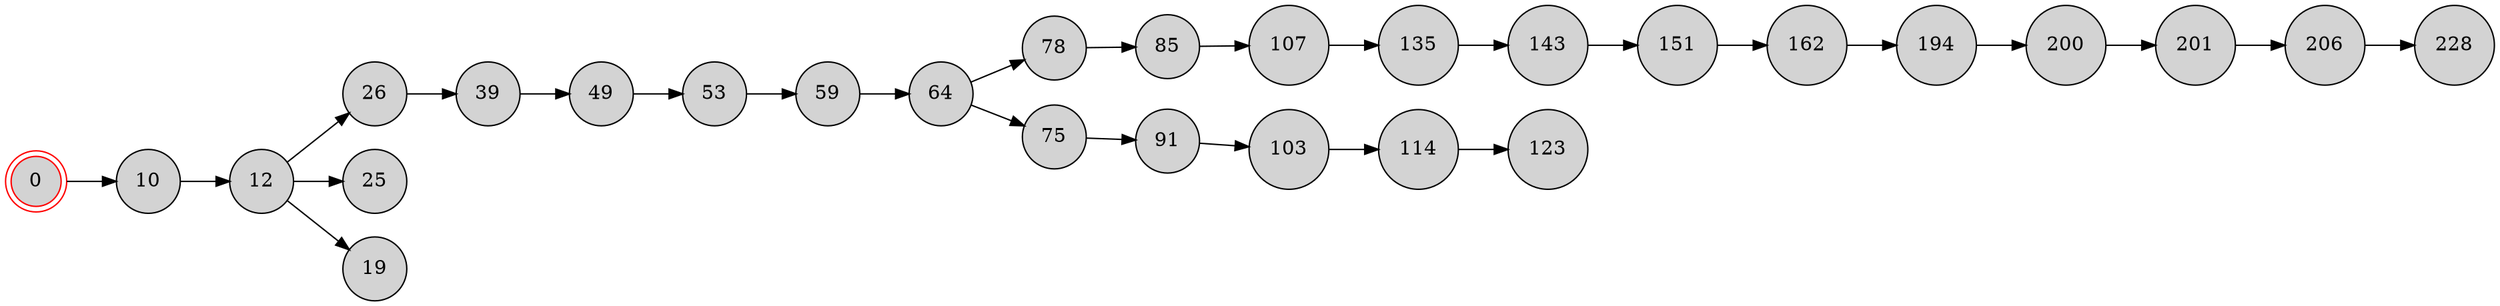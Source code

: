 digraph BlockchainTree {
    rankdir=LR;
    node [shape=circle, style=filled, fillcolor=lightgray];

    0 [shape=doublecircle, color=red];
    0 -> 10;
    10 -> 12;
    12 -> 26;
    12 -> 25;
    12 -> 19;
    26 -> 39;
    39 -> 49;
    49 -> 53;
    53 -> 59;
    59 -> 64;
    64 -> 78;
    64 -> 75;
    75 -> 91;
    78 -> 85;
    91 -> 103;
    103 -> 114;
    114 -> 123;
    85 -> 107;
    107 -> 135;
    135 -> 143;
    143 -> 151;
    151 -> 162;
    162 -> 194;
    194 -> 200;
    200 -> 201;
    201 -> 206;
    206 -> 228;
}
